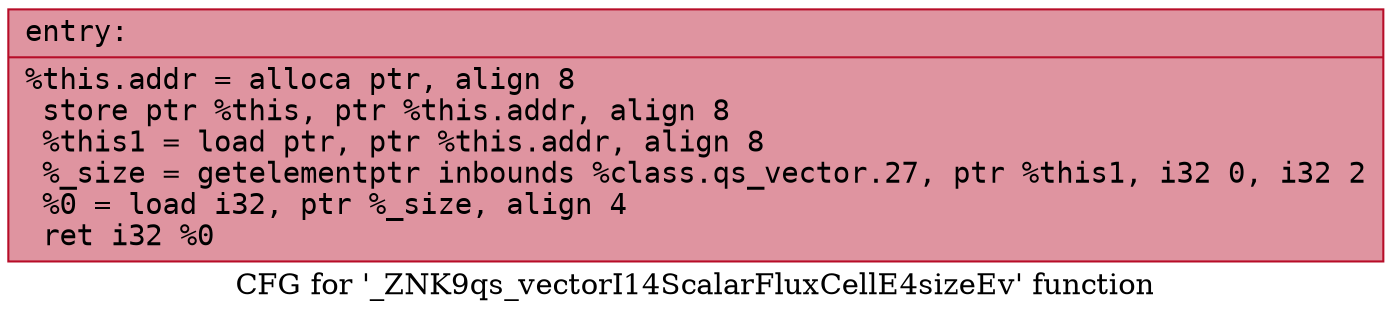 digraph "CFG for '_ZNK9qs_vectorI14ScalarFluxCellE4sizeEv' function" {
	label="CFG for '_ZNK9qs_vectorI14ScalarFluxCellE4sizeEv' function";

	Node0x556c3c776df0 [shape=record,color="#b70d28ff", style=filled, fillcolor="#b70d2870" fontname="Courier",label="{entry:\l|  %this.addr = alloca ptr, align 8\l  store ptr %this, ptr %this.addr, align 8\l  %this1 = load ptr, ptr %this.addr, align 8\l  %_size = getelementptr inbounds %class.qs_vector.27, ptr %this1, i32 0, i32 2\l  %0 = load i32, ptr %_size, align 4\l  ret i32 %0\l}"];
}
